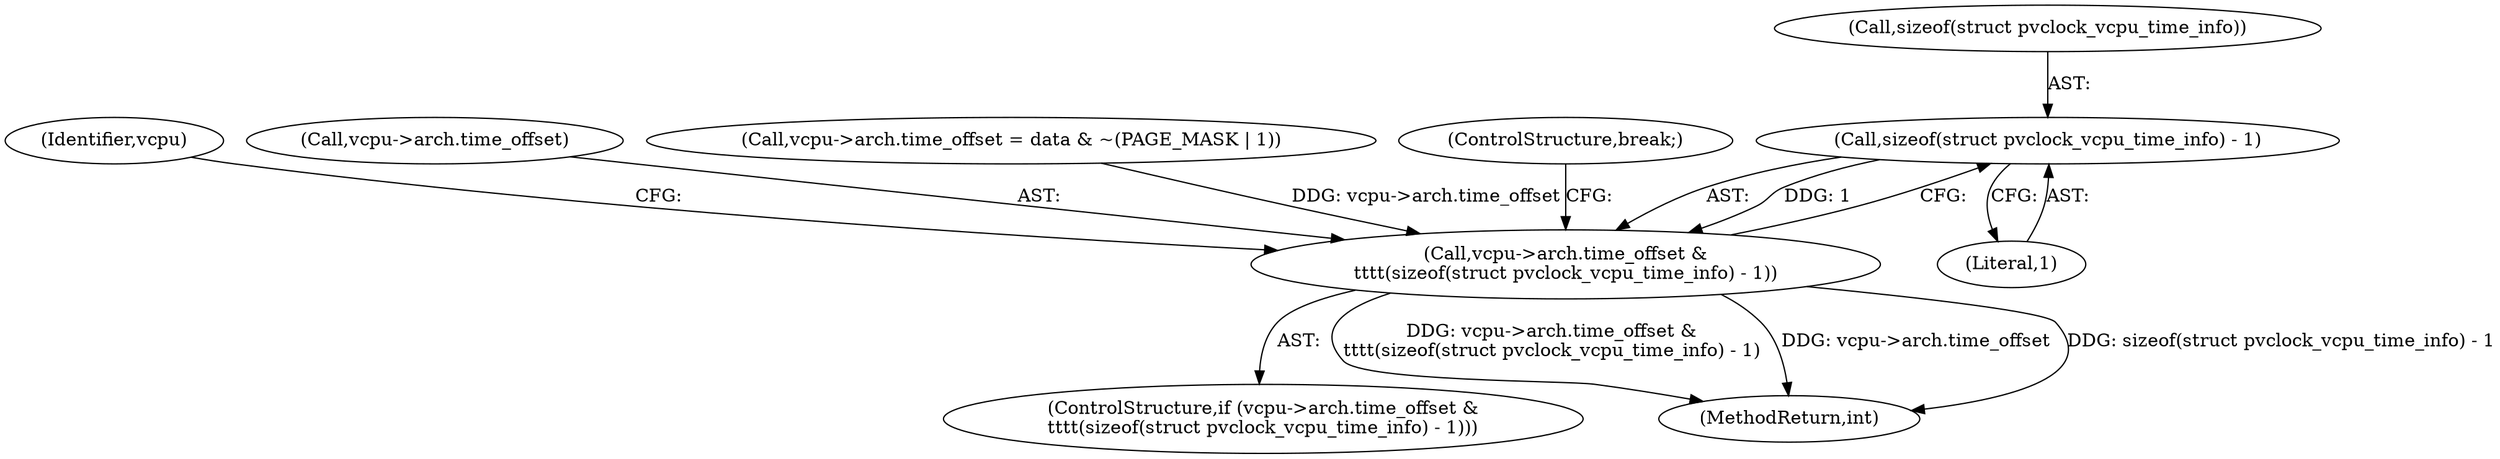 digraph "0_linux_c300aa64ddf57d9c5d9c898a64b36877345dd4a9@API" {
"1000335" [label="(Call,sizeof(struct pvclock_vcpu_time_info) - 1)"];
"1000329" [label="(Call,vcpu->arch.time_offset &\n\t\t\t\t(sizeof(struct pvclock_vcpu_time_info) - 1))"];
"1000343" [label="(Identifier,vcpu)"];
"1000330" [label="(Call,vcpu->arch.time_offset)"];
"1000328" [label="(ControlStructure,if (vcpu->arch.time_offset &\n\t\t\t\t(sizeof(struct pvclock_vcpu_time_info) - 1)))"];
"1000338" [label="(Literal,1)"];
"1000336" [label="(Call,sizeof(struct pvclock_vcpu_time_info))"];
"1000638" [label="(MethodReturn,int)"];
"1000335" [label="(Call,sizeof(struct pvclock_vcpu_time_info) - 1)"];
"1000316" [label="(Call,vcpu->arch.time_offset = data & ~(PAGE_MASK | 1))"];
"1000329" [label="(Call,vcpu->arch.time_offset &\n\t\t\t\t(sizeof(struct pvclock_vcpu_time_info) - 1))"];
"1000339" [label="(ControlStructure,break;)"];
"1000335" -> "1000329"  [label="AST: "];
"1000335" -> "1000338"  [label="CFG: "];
"1000336" -> "1000335"  [label="AST: "];
"1000338" -> "1000335"  [label="AST: "];
"1000329" -> "1000335"  [label="CFG: "];
"1000335" -> "1000329"  [label="DDG: 1"];
"1000329" -> "1000328"  [label="AST: "];
"1000330" -> "1000329"  [label="AST: "];
"1000339" -> "1000329"  [label="CFG: "];
"1000343" -> "1000329"  [label="CFG: "];
"1000329" -> "1000638"  [label="DDG: vcpu->arch.time_offset &\n\t\t\t\t(sizeof(struct pvclock_vcpu_time_info) - 1)"];
"1000329" -> "1000638"  [label="DDG: vcpu->arch.time_offset"];
"1000329" -> "1000638"  [label="DDG: sizeof(struct pvclock_vcpu_time_info) - 1"];
"1000316" -> "1000329"  [label="DDG: vcpu->arch.time_offset"];
}
